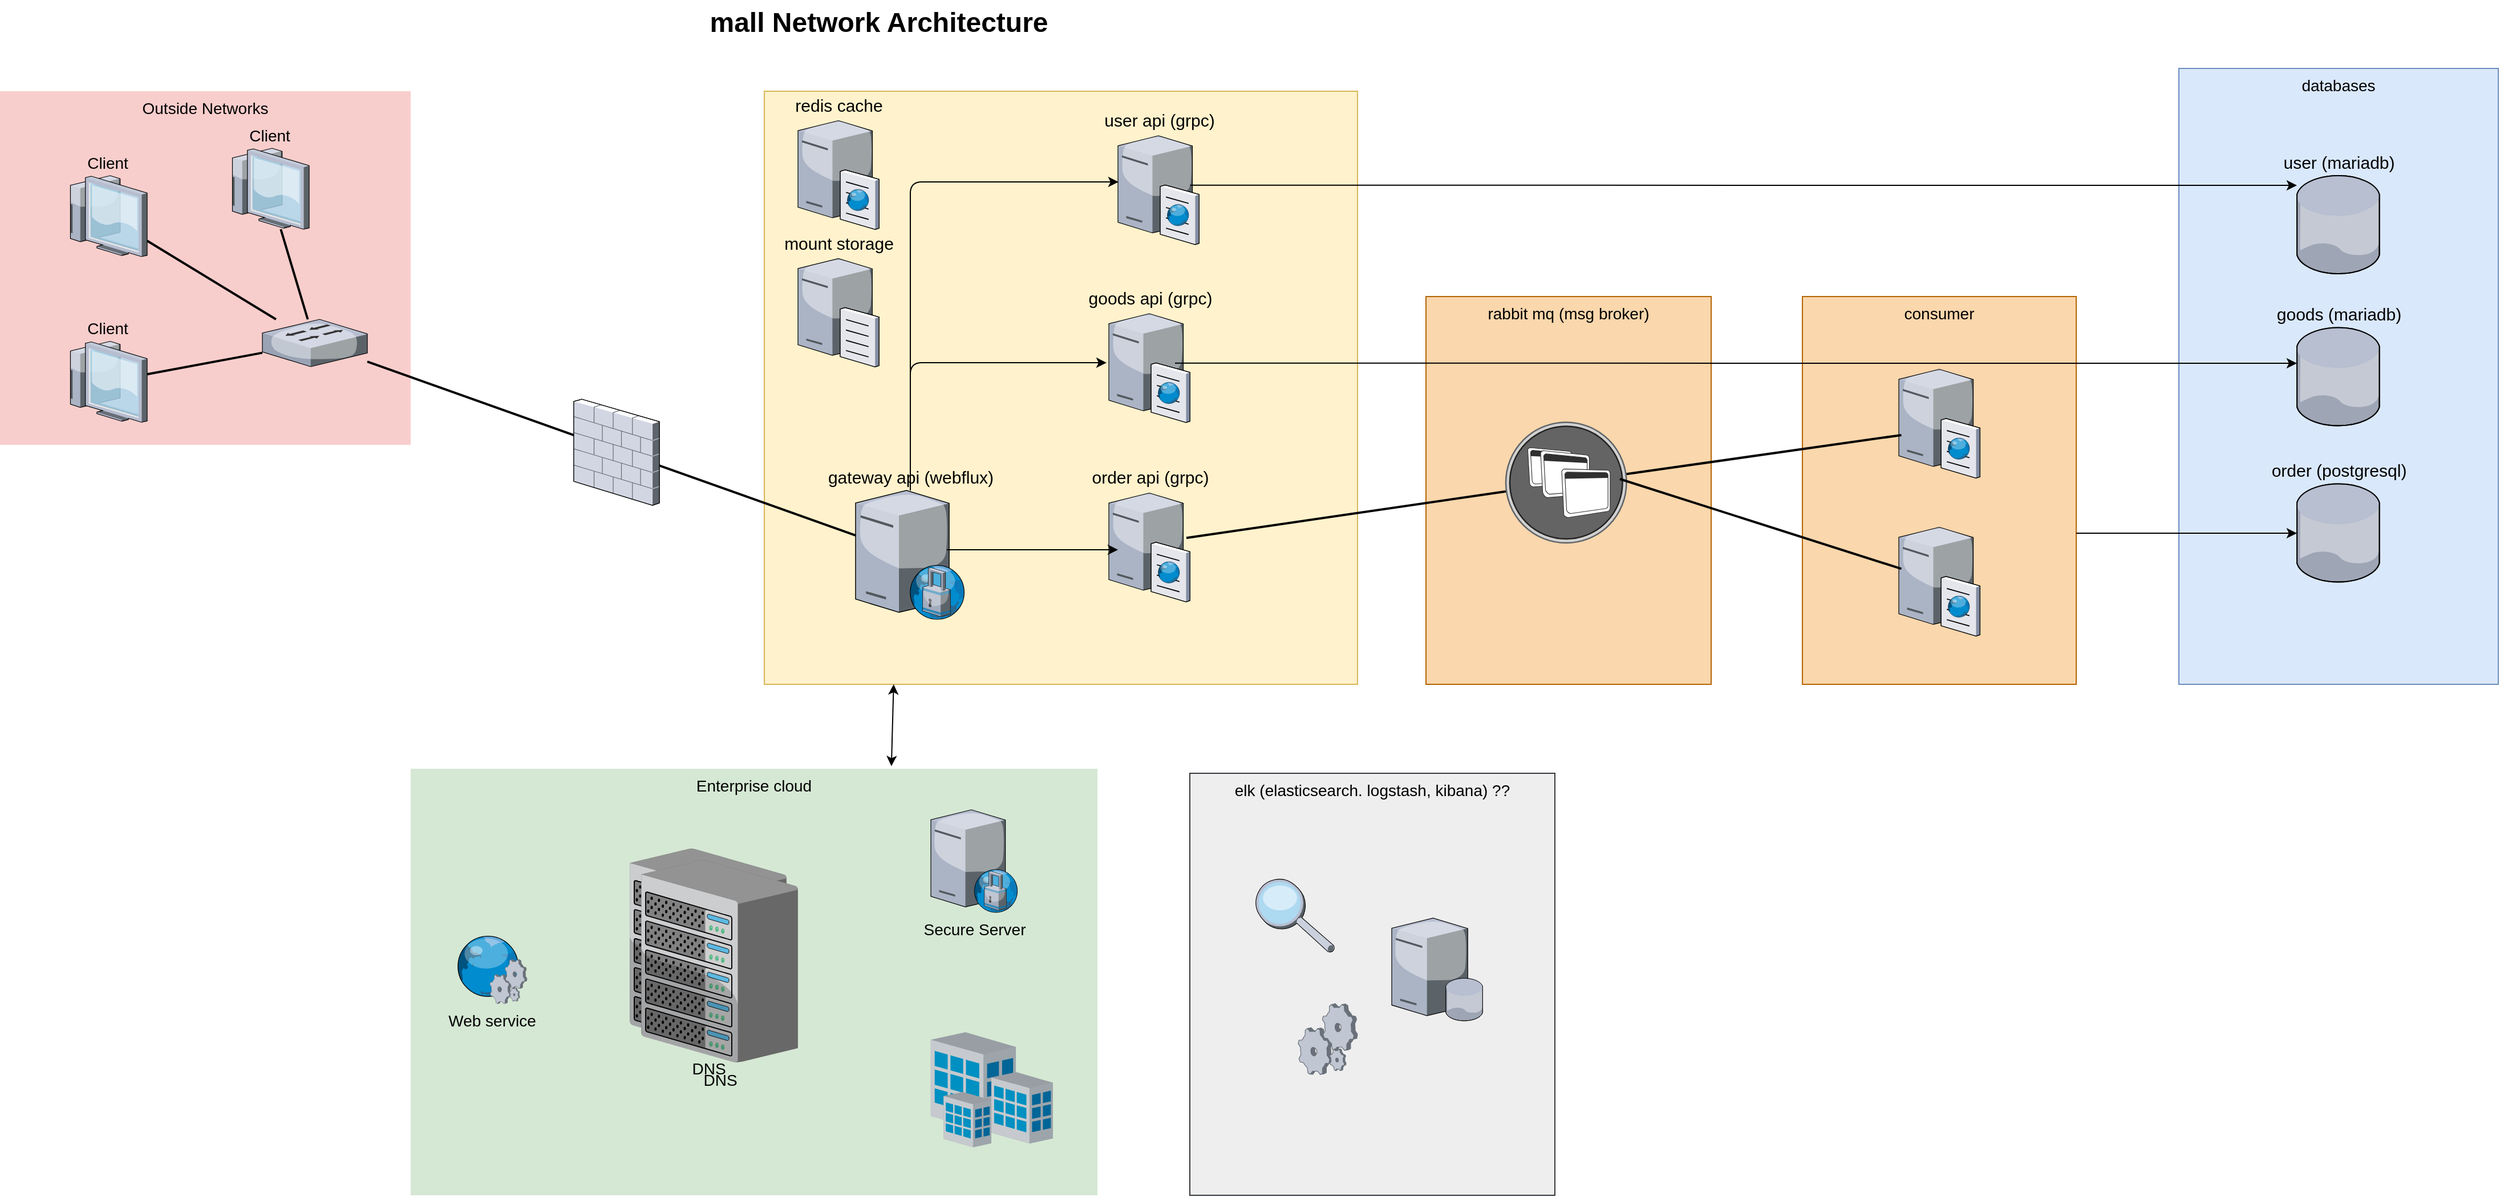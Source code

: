 <mxfile version="14.9.5" type="github">
  <diagram name="Page-1" id="e3a06f82-3646-2815-327d-82caf3d4e204">
    <mxGraphModel dx="2370" dy="1270" grid="1" gridSize="10" guides="1" tooltips="1" connect="1" arrows="1" fold="1" page="1" pageScale="1.5" pageWidth="1169" pageHeight="826" background="none" math="0" shadow="0">
      <root>
        <mxCell id="0" style=";html=1;" />
        <mxCell id="1" style=";html=1;" parent="0" />
        <mxCell id="sHXKAPFRfoizOENOdaJy-3" value="" style="edgeStyle=orthogonalEdgeStyle;rounded=0;orthogonalLoop=1;jettySize=auto;html=1;" parent="1" source="sHXKAPFRfoizOENOdaJy-1" edge="1">
          <mxGeometry relative="1" as="geometry">
            <mxPoint x="1300" y="210" as="targetPoint" />
            <Array as="points">
              <mxPoint x="970" y="210" />
            </Array>
          </mxGeometry>
        </mxCell>
        <mxCell id="sHXKAPFRfoizOENOdaJy-1" value="" style="whiteSpace=wrap;html=1;fillColor=#fff2cc;fontSize=14;strokeColor=#d6b656;verticalAlign=top;" parent="1" vertex="1">
          <mxGeometry x="830" y="110" width="520" height="520" as="geometry" />
        </mxCell>
        <mxCell id="6a7d8f32e03d9370-61" value="Outside Networks" style="whiteSpace=wrap;html=1;fillColor=#f8cecc;fontSize=14;strokeColor=none;verticalAlign=top;" parent="1" vertex="1">
          <mxGeometry x="160" y="110" width="360" height="310" as="geometry" />
        </mxCell>
        <mxCell id="6a7d8f32e03d9370-60" value="Enterprise cloud" style="whiteSpace=wrap;html=1;fillColor=#d5e8d4;fontSize=14;strokeColor=none;verticalAlign=top;" parent="1" vertex="1">
          <mxGeometry x="520" y="704" width="602" height="374" as="geometry" />
        </mxCell>
        <mxCell id="6a7d8f32e03d9370-52" style="edgeStyle=none;rounded=0;html=1;startSize=10;endSize=10;jettySize=auto;orthogonalLoop=1;fontSize=14;endArrow=none;endFill=0;strokeWidth=2;" parent="1" source="sHXKAPFRfoizOENOdaJy-17" target="6a7d8f32e03d9370-26" edge="1">
          <mxGeometry relative="1" as="geometry">
            <mxPoint x="902" y="555.015" as="sourcePoint" />
          </mxGeometry>
        </mxCell>
        <mxCell id="6a7d8f32e03d9370-16" value="DNS" style="verticalLabelPosition=bottom;aspect=fixed;html=1;verticalAlign=top;strokeColor=none;shape=mxgraph.citrix.chassis;fillColor=#66B2FF;gradientColor=#0066CC;fontSize=14;" parent="1" vertex="1">
          <mxGeometry x="712" y="774" width="137.5" height="177.5" as="geometry" />
        </mxCell>
        <mxCell id="6a7d8f32e03d9370-25" value="Secure Server" style="verticalLabelPosition=bottom;aspect=fixed;html=1;verticalAlign=top;strokeColor=none;shape=mxgraph.citrix.proxy_server;fillColor=#66B2FF;gradientColor=#0066CC;fontSize=14;" parent="1" vertex="1">
          <mxGeometry x="976" y="740" width="76.5" height="90" as="geometry" />
        </mxCell>
        <mxCell id="6a7d8f32e03d9370-53" style="edgeStyle=none;rounded=0;html=1;startSize=10;endSize=10;jettySize=auto;orthogonalLoop=1;fontSize=14;endArrow=none;endFill=0;strokeWidth=2;" parent="1" source="6a7d8f32e03d9370-26" target="6a7d8f32e03d9370-29" edge="1">
          <mxGeometry relative="1" as="geometry" />
        </mxCell>
        <mxCell id="6a7d8f32e03d9370-54" style="edgeStyle=none;rounded=0;html=1;startSize=10;endSize=10;jettySize=auto;orthogonalLoop=1;fontSize=14;endArrow=none;endFill=0;strokeWidth=2;" parent="1" source="6a7d8f32e03d9370-26" target="6a7d8f32e03d9370-28" edge="1">
          <mxGeometry relative="1" as="geometry" />
        </mxCell>
        <mxCell id="6a7d8f32e03d9370-55" style="edgeStyle=none;rounded=0;html=1;startSize=10;endSize=10;jettySize=auto;orthogonalLoop=1;fontSize=14;endArrow=none;endFill=0;strokeWidth=2;" parent="1" source="6a7d8f32e03d9370-26" target="6a7d8f32e03d9370-27" edge="1">
          <mxGeometry relative="1" as="geometry" />
        </mxCell>
        <mxCell id="6a7d8f32e03d9370-26" value="" style="verticalLabelPosition=bottom;aspect=fixed;html=1;verticalAlign=top;strokeColor=none;shape=mxgraph.citrix.switch;fillColor=#66B2FF;gradientColor=#0066CC;fontSize=14;" parent="1" vertex="1">
          <mxGeometry x="390" y="310" width="92" height="41.5" as="geometry" />
        </mxCell>
        <mxCell id="6a7d8f32e03d9370-27" value="Client" style="verticalLabelPosition=top;aspect=fixed;html=1;verticalAlign=bottom;strokeColor=none;shape=mxgraph.citrix.thin_client;fillColor=#66B2FF;gradientColor=#0066CC;fontSize=14;labelPosition=center;align=center;" parent="1" vertex="1">
          <mxGeometry x="218" y="329.25" width="71" height="71" as="geometry" />
        </mxCell>
        <mxCell id="6a7d8f32e03d9370-28" value="Client" style="verticalLabelPosition=top;aspect=fixed;html=1;verticalAlign=bottom;strokeColor=none;shape=mxgraph.citrix.thin_client;fillColor=#66B2FF;gradientColor=#0066CC;fontSize=14;labelPosition=center;align=center;" parent="1" vertex="1">
          <mxGeometry x="360" y="160" width="71" height="71" as="geometry" />
        </mxCell>
        <mxCell id="6a7d8f32e03d9370-29" value="Client" style="verticalLabelPosition=top;aspect=fixed;html=1;verticalAlign=bottom;strokeColor=none;shape=mxgraph.citrix.thin_client;fillColor=#66B2FF;gradientColor=#0066CC;fontSize=14;labelPosition=center;align=center;" parent="1" vertex="1">
          <mxGeometry x="218" y="184" width="71" height="71" as="geometry" />
        </mxCell>
        <mxCell id="6a7d8f32e03d9370-30" value="Web service" style="verticalLabelPosition=bottom;aspect=fixed;html=1;verticalAlign=top;strokeColor=none;shape=mxgraph.citrix.web_service;fillColor=#66B2FF;gradientColor=#0066CC;fontSize=14;" parent="1" vertex="1">
          <mxGeometry x="559" y="850" width="63" height="60" as="geometry" />
        </mxCell>
        <mxCell id="6a7d8f32e03d9370-31" value="" style="verticalLabelPosition=bottom;aspect=fixed;html=1;verticalAlign=top;strokeColor=none;shape=mxgraph.citrix.site;fillColor=#66B2FF;gradientColor=#0066CC;fontSize=14;" parent="1" vertex="1">
          <mxGeometry x="976" y="935" width="107" height="101" as="geometry" />
        </mxCell>
        <mxCell id="6a7d8f32e03d9370-62" value="mall Network Architecture" style="text;strokeColor=none;fillColor=none;html=1;fontSize=24;fontStyle=1;verticalAlign=middle;align=center;" parent="1" vertex="1">
          <mxGeometry x="499" y="30" width="861" height="40" as="geometry" />
        </mxCell>
        <mxCell id="sHXKAPFRfoizOENOdaJy-8" value="DNS" style="verticalLabelPosition=bottom;aspect=fixed;html=1;verticalAlign=top;strokeColor=none;shape=mxgraph.citrix.chassis;fillColor=#66B2FF;gradientColor=#0066CC;fontSize=14;" parent="1" vertex="1">
          <mxGeometry x="722" y="784" width="137.5" height="177.5" as="geometry" />
        </mxCell>
        <mxCell id="sHXKAPFRfoizOENOdaJy-9" value="user api (grpc)" style="verticalLabelPosition=top;aspect=fixed;html=1;verticalAlign=bottom;strokeColor=none;shape=mxgraph.citrix.cache_server;fillColor=#66B2FF;gradientColor=#0066CC;fontSize=15;labelPosition=center;align=center;" parent="1" vertex="1">
          <mxGeometry x="1140" y="146.75" width="71" height="97.5" as="geometry" />
        </mxCell>
        <mxCell id="sHXKAPFRfoizOENOdaJy-12" value="databases" style="whiteSpace=wrap;html=1;fillColor=#dae8fc;fontSize=14;strokeColor=#6c8ebf;verticalAlign=top;" parent="1" vertex="1">
          <mxGeometry x="2070" y="90" width="280" height="540" as="geometry" />
        </mxCell>
        <mxCell id="sHXKAPFRfoizOENOdaJy-11" value="user (mariadb)" style="verticalLabelPosition=top;aspect=fixed;html=1;verticalAlign=bottom;strokeColor=none;align=center;outlineConnect=0;shape=mxgraph.citrix.database;labelPosition=center;fontSize=15;" parent="1" vertex="1">
          <mxGeometry x="2173.45" y="184" width="73.1" height="86" as="geometry" />
        </mxCell>
        <mxCell id="sHXKAPFRfoizOENOdaJy-16" value="" style="verticalLabelPosition=bottom;aspect=fixed;html=1;verticalAlign=top;strokeColor=none;align=center;outlineConnect=0;shape=mxgraph.citrix.firewall;" parent="1" vertex="1">
          <mxGeometry x="663" y="380" width="75" height="93" as="geometry" />
        </mxCell>
        <mxCell id="sHXKAPFRfoizOENOdaJy-17" value="gateway api (webflux)" style="verticalLabelPosition=top;aspect=fixed;html=1;verticalAlign=bottom;strokeColor=none;align=center;outlineConnect=0;shape=mxgraph.citrix.proxy_server;flipH=0;flipV=0;direction=east;horizontal=1;labelPosition=center;fontSize=15;" parent="1" vertex="1">
          <mxGeometry x="910" y="460" width="96.05" height="113" as="geometry" />
        </mxCell>
        <mxCell id="sHXKAPFRfoizOENOdaJy-20" value="" style="edgeStyle=elbowEdgeStyle;elbow=horizontal;endArrow=classic;html=1;entryX=0.006;entryY=0.439;entryDx=0;entryDy=0;entryPerimeter=0;" parent="1" source="sHXKAPFRfoizOENOdaJy-17" target="sHXKAPFRfoizOENOdaJy-9" edge="1">
          <mxGeometry width="50" height="50" relative="1" as="geometry">
            <mxPoint x="980" y="590" as="sourcePoint" />
            <mxPoint x="1030" y="540" as="targetPoint" />
            <Array as="points">
              <mxPoint x="958" y="350" />
              <mxPoint x="1070" y="390" />
            </Array>
          </mxGeometry>
        </mxCell>
        <mxCell id="sHXKAPFRfoizOENOdaJy-21" value="" style="edgeStyle=elbowEdgeStyle;elbow=vertical;endArrow=classic;html=1;exitX=0.891;exitY=0.468;exitDx=0;exitDy=0;exitPerimeter=0;" parent="1" source="sHXKAPFRfoizOENOdaJy-9" target="sHXKAPFRfoizOENOdaJy-11" edge="1">
          <mxGeometry width="50" height="50" relative="1" as="geometry">
            <mxPoint x="980" y="590" as="sourcePoint" />
            <mxPoint x="1030" y="540" as="targetPoint" />
          </mxGeometry>
        </mxCell>
        <mxCell id="t2RJurVs9qFkmTVlhtLP-3" value="redis cache" style="verticalLabelPosition=top;aspect=fixed;html=1;verticalAlign=bottom;strokeColor=none;align=center;outlineConnect=0;shape=mxgraph.citrix.cache_server;labelPosition=center;fontSize=15;" vertex="1" parent="1">
          <mxGeometry x="859.5" y="133.5" width="71" height="97.5" as="geometry" />
        </mxCell>
        <mxCell id="t2RJurVs9qFkmTVlhtLP-10" value="rabbit mq (msg broker)" style="whiteSpace=wrap;html=1;fontSize=14;verticalAlign=top;fillColor=#fad7ac;strokeColor=#b46504;" vertex="1" parent="1">
          <mxGeometry x="1410" y="290" width="250" height="340" as="geometry" />
        </mxCell>
        <mxCell id="t2RJurVs9qFkmTVlhtLP-12" value="order (postgresql)" style="verticalLabelPosition=top;aspect=fixed;html=1;verticalAlign=bottom;strokeColor=none;align=center;outlineConnect=0;shape=mxgraph.citrix.database;labelPosition=center;fontSize=15;" vertex="1" parent="1">
          <mxGeometry x="2173.45" y="454.25" width="73.1" height="86" as="geometry" />
        </mxCell>
        <mxCell id="t2RJurVs9qFkmTVlhtLP-13" value="goods (mariadb)" style="verticalLabelPosition=top;aspect=fixed;html=1;verticalAlign=bottom;strokeColor=none;align=center;outlineConnect=0;shape=mxgraph.citrix.database;labelPosition=center;fontSize=15;" vertex="1" parent="1">
          <mxGeometry x="2173.45" y="317.25" width="73.1" height="86" as="geometry" />
        </mxCell>
        <mxCell id="t2RJurVs9qFkmTVlhtLP-15" value="consumer" style="whiteSpace=wrap;html=1;fontSize=14;verticalAlign=top;fillColor=#fad7ac;strokeColor=#b46504;" vertex="1" parent="1">
          <mxGeometry x="1740" y="290" width="240" height="340" as="geometry" />
        </mxCell>
        <mxCell id="t2RJurVs9qFkmTVlhtLP-17" value="" style="verticalLabelPosition=top;aspect=fixed;html=1;verticalAlign=bottom;strokeColor=none;shape=mxgraph.citrix.cache_server;fillColor=#66B2FF;gradientColor=#0066CC;fontSize=15;labelPosition=center;align=center;" vertex="1" parent="1">
          <mxGeometry x="1824.5" y="351.5" width="71" height="97.5" as="geometry" />
        </mxCell>
        <mxCell id="t2RJurVs9qFkmTVlhtLP-19" value="order api (grpc)" style="verticalLabelPosition=top;aspect=fixed;html=1;verticalAlign=bottom;strokeColor=none;shape=mxgraph.citrix.cache_server;fillColor=#66B2FF;gradientColor=#0066CC;fontSize=15;labelPosition=center;align=center;" vertex="1" parent="1">
          <mxGeometry x="1132" y="460" width="71" height="97.5" as="geometry" />
        </mxCell>
        <mxCell id="t2RJurVs9qFkmTVlhtLP-21" value="goods api (grpc)" style="verticalLabelPosition=top;aspect=fixed;html=1;verticalAlign=bottom;strokeColor=none;shape=mxgraph.citrix.cache_server;fillColor=#66B2FF;gradientColor=#0066CC;fontSize=15;labelPosition=center;align=center;" vertex="1" parent="1">
          <mxGeometry x="1132" y="302.75" width="71" height="97.5" as="geometry" />
        </mxCell>
        <mxCell id="t2RJurVs9qFkmTVlhtLP-23" value="" style="verticalLabelPosition=top;aspect=fixed;html=1;verticalAlign=bottom;strokeColor=none;shape=mxgraph.citrix.cache_server;fillColor=#66B2FF;gradientColor=#0066CC;fontSize=15;labelPosition=center;align=center;" vertex="1" parent="1">
          <mxGeometry x="1824.5" y="490" width="71" height="97.5" as="geometry" />
        </mxCell>
        <mxCell id="t2RJurVs9qFkmTVlhtLP-24" value="" style="edgeStyle=elbowEdgeStyle;elbow=vertical;endArrow=classic;html=1;" edge="1" parent="1" source="t2RJurVs9qFkmTVlhtLP-15" target="t2RJurVs9qFkmTVlhtLP-12">
          <mxGeometry width="50" height="50" relative="1" as="geometry">
            <mxPoint x="1213.261" y="202.38" as="sourcePoint" />
            <mxPoint x="2183.45" y="201.667" as="targetPoint" />
          </mxGeometry>
        </mxCell>
        <mxCell id="t2RJurVs9qFkmTVlhtLP-27" value="" style="verticalLabelPosition=bottom;aspect=fixed;html=1;verticalAlign=top;strokeColor=none;align=center;outlineConnect=0;shape=mxgraph.citrix.role_applications;fontSize=15;" vertex="1" parent="1">
          <mxGeometry x="1480" y="400.25" width="105.75" height="105.75" as="geometry" />
        </mxCell>
        <mxCell id="t2RJurVs9qFkmTVlhtLP-28" value="" style="endArrow=classic;startArrow=classic;html=1;fontSize=15;entryX=0.218;entryY=1;entryDx=0;entryDy=0;entryPerimeter=0;exitX=0.7;exitY=-0.006;exitDx=0;exitDy=0;exitPerimeter=0;" edge="1" parent="1" source="6a7d8f32e03d9370-60" target="sHXKAPFRfoizOENOdaJy-1">
          <mxGeometry width="50" height="50" relative="1" as="geometry">
            <mxPoint x="943" y="700" as="sourcePoint" />
            <mxPoint x="1328.28" y="641.56" as="targetPoint" />
          </mxGeometry>
        </mxCell>
        <mxCell id="t2RJurVs9qFkmTVlhtLP-29" value="" style="edgeStyle=elbowEdgeStyle;elbow=horizontal;endArrow=classic;html=1;" edge="1" parent="1" source="sHXKAPFRfoizOENOdaJy-17">
          <mxGeometry width="50" height="50" relative="1" as="geometry">
            <mxPoint x="968" y="470" as="sourcePoint" />
            <mxPoint x="1130" y="348" as="targetPoint" />
            <Array as="points">
              <mxPoint x="958" y="350" />
              <mxPoint x="968" y="360" />
              <mxPoint x="1080" y="400" />
            </Array>
          </mxGeometry>
        </mxCell>
        <mxCell id="t2RJurVs9qFkmTVlhtLP-30" value="" style="edgeStyle=elbowEdgeStyle;elbow=horizontal;endArrow=classic;html=1;" edge="1" parent="1">
          <mxGeometry width="50" height="50" relative="1" as="geometry">
            <mxPoint x="990" y="512" as="sourcePoint" />
            <mxPoint x="1140" y="512" as="targetPoint" />
            <Array as="points">
              <mxPoint x="1090" y="410" />
            </Array>
          </mxGeometry>
        </mxCell>
        <mxCell id="t2RJurVs9qFkmTVlhtLP-31" style="edgeStyle=none;rounded=0;html=1;startSize=10;endSize=10;jettySize=auto;orthogonalLoop=1;fontSize=14;endArrow=none;endFill=0;strokeWidth=2;entryX=0.958;entryY=0.427;entryDx=0;entryDy=0;entryPerimeter=0;" edge="1" parent="1" source="t2RJurVs9qFkmTVlhtLP-27" target="t2RJurVs9qFkmTVlhtLP-19">
          <mxGeometry relative="1" as="geometry">
            <mxPoint x="920" y="509.411" as="sourcePoint" />
            <mxPoint x="492" y="357.118" as="targetPoint" />
          </mxGeometry>
        </mxCell>
        <mxCell id="t2RJurVs9qFkmTVlhtLP-32" style="edgeStyle=none;rounded=0;html=1;startSize=10;endSize=10;jettySize=auto;orthogonalLoop=1;fontSize=14;endArrow=none;endFill=0;strokeWidth=2;exitX=0.031;exitY=0.615;exitDx=0;exitDy=0;exitPerimeter=0;" edge="1" parent="1" source="t2RJurVs9qFkmTVlhtLP-17" target="t2RJurVs9qFkmTVlhtLP-27">
          <mxGeometry relative="1" as="geometry">
            <mxPoint x="1820" y="400" as="sourcePoint" />
            <mxPoint x="1590" y="450" as="targetPoint" />
          </mxGeometry>
        </mxCell>
        <mxCell id="t2RJurVs9qFkmTVlhtLP-33" style="edgeStyle=none;rounded=0;html=1;startSize=10;endSize=10;jettySize=auto;orthogonalLoop=1;fontSize=14;endArrow=none;endFill=0;strokeWidth=2;exitX=0.031;exitY=0.397;exitDx=0;exitDy=0;exitPerimeter=0;" edge="1" parent="1" source="t2RJurVs9qFkmTVlhtLP-23">
          <mxGeometry relative="1" as="geometry">
            <mxPoint x="1839.98" y="410.251" as="sourcePoint" />
            <mxPoint x="1580" y="450" as="targetPoint" />
          </mxGeometry>
        </mxCell>
        <mxCell id="t2RJurVs9qFkmTVlhtLP-36" value="elk (elasticsearch. logstash, kibana) ??" style="whiteSpace=wrap;html=1;fillColor=#eeeeee;fontSize=14;strokeColor=#36393d;verticalAlign=top;" vertex="1" parent="1">
          <mxGeometry x="1203" y="708" width="320" height="370" as="geometry" />
        </mxCell>
        <mxCell id="t2RJurVs9qFkmTVlhtLP-37" value="" style="edgeStyle=elbowEdgeStyle;elbow=vertical;endArrow=classic;html=1;exitX=0.817;exitY=0.468;exitDx=0;exitDy=0;exitPerimeter=0;" edge="1" parent="1" source="t2RJurVs9qFkmTVlhtLP-21" target="t2RJurVs9qFkmTVlhtLP-13">
          <mxGeometry width="50" height="50" relative="1" as="geometry">
            <mxPoint x="1213.261" y="202.38" as="sourcePoint" />
            <mxPoint x="2183.45" y="201.667" as="targetPoint" />
          </mxGeometry>
        </mxCell>
        <mxCell id="t2RJurVs9qFkmTVlhtLP-39" value="mount storage" style="verticalLabelPosition=top;aspect=fixed;html=1;verticalAlign=bottom;strokeColor=none;align=center;outlineConnect=0;shape=mxgraph.citrix.file_server;fontSize=15;labelPosition=center;" vertex="1" parent="1">
          <mxGeometry x="859.5" y="254.5" width="71" height="97" as="geometry" />
        </mxCell>
        <mxCell id="t2RJurVs9qFkmTVlhtLP-40" value="" style="verticalLabelPosition=bottom;aspect=fixed;html=1;verticalAlign=top;strokeColor=none;align=center;outlineConnect=0;shape=mxgraph.citrix.inspection;fontSize=15;" vertex="1" parent="1">
          <mxGeometry x="1260" y="800" width="70" height="65" as="geometry" />
        </mxCell>
        <mxCell id="t2RJurVs9qFkmTVlhtLP-41" value="" style="verticalLabelPosition=bottom;aspect=fixed;html=1;verticalAlign=top;strokeColor=none;align=center;outlineConnect=0;shape=mxgraph.citrix.database_server;fontSize=15;" vertex="1" parent="1">
          <mxGeometry x="1380" y="835" width="80" height="90" as="geometry" />
        </mxCell>
        <mxCell id="t2RJurVs9qFkmTVlhtLP-42" value="" style="verticalLabelPosition=bottom;aspect=fixed;html=1;verticalAlign=top;strokeColor=none;align=center;outlineConnect=0;shape=mxgraph.citrix.process;fontSize=15;" vertex="1" parent="1">
          <mxGeometry x="1298" y="910" width="52" height="62" as="geometry" />
        </mxCell>
      </root>
    </mxGraphModel>
  </diagram>
</mxfile>
